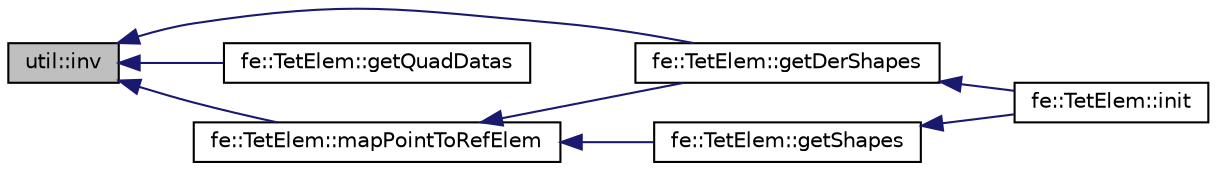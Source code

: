 digraph "util::inv"
{
  edge [fontname="Helvetica",fontsize="10",labelfontname="Helvetica",labelfontsize="10"];
  node [fontname="Helvetica",fontsize="10",shape=record];
  rankdir="LR";
  Node322 [label="util::inv",height=0.2,width=0.4,color="black", fillcolor="grey75", style="filled", fontcolor="black"];
  Node322 -> Node323 [dir="back",color="midnightblue",fontsize="10",style="solid",fontname="Helvetica"];
  Node323 [label="fe::TetElem::getDerShapes",height=0.2,width=0.4,color="black", fillcolor="white", style="filled",URL="$classfe_1_1TetElem.html#a093bba69d7db17b0e5dcc7a8f00fb268",tooltip="Returns the values of derivative of shape function at point p. "];
  Node323 -> Node324 [dir="back",color="midnightblue",fontsize="10",style="solid",fontname="Helvetica"];
  Node324 [label="fe::TetElem::init",height=0.2,width=0.4,color="black", fillcolor="white", style="filled",URL="$classfe_1_1TetElem.html#a03cc619867e61ea3be3348f3d98c48cb",tooltip="Compute the quadrature points for triangle element. "];
  Node322 -> Node325 [dir="back",color="midnightblue",fontsize="10",style="solid",fontname="Helvetica"];
  Node325 [label="fe::TetElem::getQuadDatas",height=0.2,width=0.4,color="black", fillcolor="white", style="filled",URL="$classfe_1_1TetElem.html#a1e53cb40204c661265b6780d4c9c688a",tooltip="Get vector of quadrature data. "];
  Node322 -> Node326 [dir="back",color="midnightblue",fontsize="10",style="solid",fontname="Helvetica"];
  Node326 [label="fe::TetElem::mapPointToRefElem",height=0.2,width=0.4,color="black", fillcolor="white", style="filled",URL="$classfe_1_1TetElem.html#ab608ed3b2fc3948fabcbec3734d34f45",tooltip="Maps point p in a given element to the reference element. "];
  Node326 -> Node323 [dir="back",color="midnightblue",fontsize="10",style="solid",fontname="Helvetica"];
  Node326 -> Node327 [dir="back",color="midnightblue",fontsize="10",style="solid",fontname="Helvetica"];
  Node327 [label="fe::TetElem::getShapes",height=0.2,width=0.4,color="black", fillcolor="white", style="filled",URL="$classfe_1_1TetElem.html#abb74d10a4d98759a4c60a2755ed6b4b7",tooltip="Returns the values of shape function at point p. "];
  Node327 -> Node324 [dir="back",color="midnightblue",fontsize="10",style="solid",fontname="Helvetica"];
}
